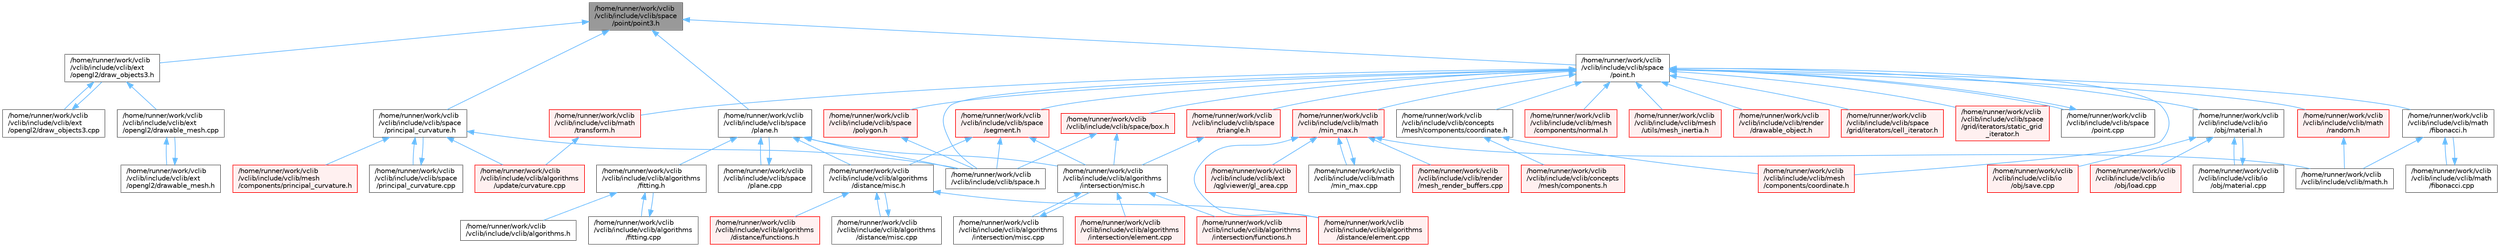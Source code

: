 digraph "/home/runner/work/vclib/vclib/include/vclib/space/point/point3.h"
{
 // LATEX_PDF_SIZE
  bgcolor="transparent";
  edge [fontname=Helvetica,fontsize=10,labelfontname=Helvetica,labelfontsize=10];
  node [fontname=Helvetica,fontsize=10,shape=box,height=0.2,width=0.4];
  Node1 [label="/home/runner/work/vclib\l/vclib/include/vclib/space\l/point/point3.h",height=0.2,width=0.4,color="gray40", fillcolor="grey60", style="filled", fontcolor="black",tooltip=" "];
  Node1 -> Node2 [dir="back",color="steelblue1",style="solid"];
  Node2 [label="/home/runner/work/vclib\l/vclib/include/vclib/ext\l/opengl2/draw_objects3.h",height=0.2,width=0.4,color="grey40", fillcolor="white", style="filled",URL="$draw__objects3_8h.html",tooltip=" "];
  Node2 -> Node3 [dir="back",color="steelblue1",style="solid"];
  Node3 [label="/home/runner/work/vclib\l/vclib/include/vclib/ext\l/opengl2/draw_objects3.cpp",height=0.2,width=0.4,color="grey40", fillcolor="white", style="filled",URL="$draw__objects3_8cpp.html",tooltip=" "];
  Node3 -> Node2 [dir="back",color="steelblue1",style="solid"];
  Node2 -> Node4 [dir="back",color="steelblue1",style="solid"];
  Node4 [label="/home/runner/work/vclib\l/vclib/include/vclib/ext\l/opengl2/drawable_mesh.cpp",height=0.2,width=0.4,color="grey40", fillcolor="white", style="filled",URL="$drawable__mesh_8cpp.html",tooltip=" "];
  Node4 -> Node5 [dir="back",color="steelblue1",style="solid"];
  Node5 [label="/home/runner/work/vclib\l/vclib/include/vclib/ext\l/opengl2/drawable_mesh.h",height=0.2,width=0.4,color="grey40", fillcolor="white", style="filled",URL="$drawable__mesh_8h.html",tooltip=" "];
  Node5 -> Node4 [dir="back",color="steelblue1",style="solid"];
  Node1 -> Node6 [dir="back",color="steelblue1",style="solid"];
  Node6 [label="/home/runner/work/vclib\l/vclib/include/vclib/space\l/plane.h",height=0.2,width=0.4,color="grey40", fillcolor="white", style="filled",URL="$space_2plane_8h.html",tooltip=" "];
  Node6 -> Node7 [dir="back",color="steelblue1",style="solid"];
  Node7 [label="/home/runner/work/vclib\l/vclib/include/vclib/algorithms\l/distance/misc.h",height=0.2,width=0.4,color="grey40", fillcolor="white", style="filled",URL="$distance_2misc_8h.html",tooltip=" "];
  Node7 -> Node8 [dir="back",color="steelblue1",style="solid"];
  Node8 [label="/home/runner/work/vclib\l/vclib/include/vclib/algorithms\l/distance/element.cpp",height=0.2,width=0.4,color="red", fillcolor="#FFF0F0", style="filled",URL="$algorithms_2distance_2element_8cpp.html",tooltip=" "];
  Node7 -> Node10 [dir="back",color="steelblue1",style="solid"];
  Node10 [label="/home/runner/work/vclib\l/vclib/include/vclib/algorithms\l/distance/functions.h",height=0.2,width=0.4,color="red", fillcolor="#FFF0F0", style="filled",URL="$distance_2functions_8h.html",tooltip=" "];
  Node7 -> Node26 [dir="back",color="steelblue1",style="solid"];
  Node26 [label="/home/runner/work/vclib\l/vclib/include/vclib/algorithms\l/distance/misc.cpp",height=0.2,width=0.4,color="grey40", fillcolor="white", style="filled",URL="$distance_2misc_8cpp.html",tooltip=" "];
  Node26 -> Node7 [dir="back",color="steelblue1",style="solid"];
  Node6 -> Node27 [dir="back",color="steelblue1",style="solid"];
  Node27 [label="/home/runner/work/vclib\l/vclib/include/vclib/algorithms\l/fitting.h",height=0.2,width=0.4,color="grey40", fillcolor="white", style="filled",URL="$fitting_8h.html",tooltip=" "];
  Node27 -> Node12 [dir="back",color="steelblue1",style="solid"];
  Node12 [label="/home/runner/work/vclib\l/vclib/include/vclib/algorithms.h",height=0.2,width=0.4,color="grey40", fillcolor="white", style="filled",URL="$algorithms_8h.html",tooltip=" "];
  Node27 -> Node28 [dir="back",color="steelblue1",style="solid"];
  Node28 [label="/home/runner/work/vclib\l/vclib/include/vclib/algorithms\l/fitting.cpp",height=0.2,width=0.4,color="grey40", fillcolor="white", style="filled",URL="$fitting_8cpp.html",tooltip=" "];
  Node28 -> Node27 [dir="back",color="steelblue1",style="solid"];
  Node6 -> Node29 [dir="back",color="steelblue1",style="solid"];
  Node29 [label="/home/runner/work/vclib\l/vclib/include/vclib/algorithms\l/intersection/misc.h",height=0.2,width=0.4,color="grey40", fillcolor="white", style="filled",URL="$intersection_2misc_8h.html",tooltip=" "];
  Node29 -> Node30 [dir="back",color="steelblue1",style="solid"];
  Node30 [label="/home/runner/work/vclib\l/vclib/include/vclib/algorithms\l/intersection/element.cpp",height=0.2,width=0.4,color="red", fillcolor="#FFF0F0", style="filled",URL="$algorithms_2intersection_2element_8cpp.html",tooltip=" "];
  Node29 -> Node32 [dir="back",color="steelblue1",style="solid"];
  Node32 [label="/home/runner/work/vclib\l/vclib/include/vclib/algorithms\l/intersection/functions.h",height=0.2,width=0.4,color="red", fillcolor="#FFF0F0", style="filled",URL="$intersection_2functions_8h.html",tooltip=" "];
  Node29 -> Node36 [dir="back",color="steelblue1",style="solid"];
  Node36 [label="/home/runner/work/vclib\l/vclib/include/vclib/algorithms\l/intersection/misc.cpp",height=0.2,width=0.4,color="grey40", fillcolor="white", style="filled",URL="$intersection_2misc_8cpp.html",tooltip=" "];
  Node36 -> Node29 [dir="back",color="steelblue1",style="solid"];
  Node6 -> Node22 [dir="back",color="steelblue1",style="solid"];
  Node22 [label="/home/runner/work/vclib\l/vclib/include/vclib/space.h",height=0.2,width=0.4,color="grey40", fillcolor="white", style="filled",URL="$space_8h.html",tooltip=" "];
  Node6 -> Node37 [dir="back",color="steelblue1",style="solid"];
  Node37 [label="/home/runner/work/vclib\l/vclib/include/vclib/space\l/plane.cpp",height=0.2,width=0.4,color="grey40", fillcolor="white", style="filled",URL="$plane_8cpp.html",tooltip=" "];
  Node37 -> Node6 [dir="back",color="steelblue1",style="solid"];
  Node1 -> Node38 [dir="back",color="steelblue1",style="solid"];
  Node38 [label="/home/runner/work/vclib\l/vclib/include/vclib/space\l/point.h",height=0.2,width=0.4,color="grey40", fillcolor="white", style="filled",URL="$space_2point_8h.html",tooltip=" "];
  Node38 -> Node39 [dir="back",color="steelblue1",style="solid"];
  Node39 [label="/home/runner/work/vclib\l/vclib/include/vclib/concepts\l/mesh/components/coordinate.h",height=0.2,width=0.4,color="grey40", fillcolor="white", style="filled",URL="$concepts_2mesh_2components_2coordinate_8h.html",tooltip=" "];
  Node39 -> Node40 [dir="back",color="steelblue1",style="solid"];
  Node40 [label="/home/runner/work/vclib\l/vclib/include/vclib/concepts\l/mesh/components.h",height=0.2,width=0.4,color="red", fillcolor="#FFF0F0", style="filled",URL="$concepts_2mesh_2components_8h.html",tooltip=" "];
  Node39 -> Node225 [dir="back",color="steelblue1",style="solid"];
  Node225 [label="/home/runner/work/vclib\l/vclib/include/vclib/mesh\l/components/coordinate.h",height=0.2,width=0.4,color="red", fillcolor="#FFF0F0", style="filled",URL="$mesh_2components_2coordinate_8h.html",tooltip=" "];
  Node38 -> Node228 [dir="back",color="steelblue1",style="solid"];
  Node228 [label="/home/runner/work/vclib\l/vclib/include/vclib/io\l/obj/material.h",height=0.2,width=0.4,color="grey40", fillcolor="white", style="filled",URL="$material_8h.html",tooltip=" "];
  Node228 -> Node60 [dir="back",color="steelblue1",style="solid"];
  Node60 [label="/home/runner/work/vclib\l/vclib/include/vclib/io\l/obj/load.cpp",height=0.2,width=0.4,color="red", fillcolor="#FFF0F0", style="filled",URL="$obj_2load_8cpp.html",tooltip=" "];
  Node228 -> Node229 [dir="back",color="steelblue1",style="solid"];
  Node229 [label="/home/runner/work/vclib\l/vclib/include/vclib/io\l/obj/material.cpp",height=0.2,width=0.4,color="grey40", fillcolor="white", style="filled",URL="$material_8cpp.html",tooltip=" "];
  Node229 -> Node228 [dir="back",color="steelblue1",style="solid"];
  Node228 -> Node156 [dir="back",color="steelblue1",style="solid"];
  Node156 [label="/home/runner/work/vclib\l/vclib/include/vclib/io\l/obj/save.cpp",height=0.2,width=0.4,color="red", fillcolor="#FFF0F0", style="filled",URL="$obj_2save_8cpp.html",tooltip=" "];
  Node38 -> Node230 [dir="back",color="steelblue1",style="solid"];
  Node230 [label="/home/runner/work/vclib\l/vclib/include/vclib/math\l/fibonacci.h",height=0.2,width=0.4,color="grey40", fillcolor="white", style="filled",URL="$fibonacci_8h.html",tooltip=" "];
  Node230 -> Node231 [dir="back",color="steelblue1",style="solid"];
  Node231 [label="/home/runner/work/vclib\l/vclib/include/vclib/math.h",height=0.2,width=0.4,color="grey40", fillcolor="white", style="filled",URL="$math_8h.html",tooltip=" "];
  Node230 -> Node232 [dir="back",color="steelblue1",style="solid"];
  Node232 [label="/home/runner/work/vclib\l/vclib/include/vclib/math\l/fibonacci.cpp",height=0.2,width=0.4,color="grey40", fillcolor="white", style="filled",URL="$fibonacci_8cpp.html",tooltip=" "];
  Node232 -> Node230 [dir="back",color="steelblue1",style="solid"];
  Node38 -> Node233 [dir="back",color="steelblue1",style="solid"];
  Node233 [label="/home/runner/work/vclib\l/vclib/include/vclib/math\l/min_max.h",height=0.2,width=0.4,color="red", fillcolor="#FFF0F0", style="filled",URL="$min__max_8h.html",tooltip=" "];
  Node233 -> Node8 [dir="back",color="steelblue1",style="solid"];
  Node233 -> Node234 [dir="back",color="steelblue1",style="solid"];
  Node234 [label="/home/runner/work/vclib\l/vclib/include/vclib/ext\l/qglviewer/gl_area.cpp",height=0.2,width=0.4,color="red", fillcolor="#FFF0F0", style="filled",URL="$gl__area_8cpp.html",tooltip=" "];
  Node233 -> Node231 [dir="back",color="steelblue1",style="solid"];
  Node233 -> Node236 [dir="back",color="steelblue1",style="solid"];
  Node236 [label="/home/runner/work/vclib\l/vclib/include/vclib/math\l/min_max.cpp",height=0.2,width=0.4,color="grey40", fillcolor="white", style="filled",URL="$min__max_8cpp.html",tooltip=" "];
  Node236 -> Node233 [dir="back",color="steelblue1",style="solid"];
  Node233 -> Node85 [dir="back",color="steelblue1",style="solid"];
  Node85 [label="/home/runner/work/vclib\l/vclib/include/vclib/render\l/mesh_render_buffers.cpp",height=0.2,width=0.4,color="red", fillcolor="#FFF0F0", style="filled",URL="$mesh__render__buffers_8cpp.html",tooltip=" "];
  Node38 -> Node248 [dir="back",color="steelblue1",style="solid"];
  Node248 [label="/home/runner/work/vclib\l/vclib/include/vclib/math\l/random.h",height=0.2,width=0.4,color="red", fillcolor="#FFF0F0", style="filled",URL="$random_8h.html",tooltip=" "];
  Node248 -> Node231 [dir="back",color="steelblue1",style="solid"];
  Node38 -> Node250 [dir="back",color="steelblue1",style="solid"];
  Node250 [label="/home/runner/work/vclib\l/vclib/include/vclib/math\l/transform.h",height=0.2,width=0.4,color="red", fillcolor="#FFF0F0", style="filled",URL="$math_2transform_8h.html",tooltip=" "];
  Node250 -> Node19 [dir="back",color="steelblue1",style="solid"];
  Node19 [label="/home/runner/work/vclib\l/vclib/include/vclib/algorithms\l/update/curvature.cpp",height=0.2,width=0.4,color="red", fillcolor="#FFF0F0", style="filled",URL="$curvature_8cpp.html",tooltip=" "];
  Node38 -> Node225 [dir="back",color="steelblue1",style="solid"];
  Node38 -> Node252 [dir="back",color="steelblue1",style="solid"];
  Node252 [label="/home/runner/work/vclib\l/vclib/include/vclib/mesh\l/components/normal.h",height=0.2,width=0.4,color="red", fillcolor="#FFF0F0", style="filled",URL="$mesh_2components_2normal_8h.html",tooltip=" "];
  Node38 -> Node78 [dir="back",color="steelblue1",style="solid"];
  Node78 [label="/home/runner/work/vclib\l/vclib/include/vclib/mesh\l/utils/mesh_inertia.h",height=0.2,width=0.4,color="red", fillcolor="#FFF0F0", style="filled",URL="$mesh__inertia_8h.html",tooltip=" "];
  Node38 -> Node256 [dir="back",color="steelblue1",style="solid"];
  Node256 [label="/home/runner/work/vclib\l/vclib/include/vclib/render\l/drawable_object.h",height=0.2,width=0.4,color="red", fillcolor="#FFF0F0", style="filled",URL="$drawable__object_8h.html",tooltip=" "];
  Node38 -> Node22 [dir="back",color="steelblue1",style="solid"];
  Node38 -> Node238 [dir="back",color="steelblue1",style="solid"];
  Node238 [label="/home/runner/work/vclib\l/vclib/include/vclib/space/box.h",height=0.2,width=0.4,color="red", fillcolor="#FFF0F0", style="filled",URL="$space_2box_8h.html",tooltip=" "];
  Node238 -> Node29 [dir="back",color="steelblue1",style="solid"];
  Node238 -> Node22 [dir="back",color="steelblue1",style="solid"];
  Node38 -> Node264 [dir="back",color="steelblue1",style="solid"];
  Node264 [label="/home/runner/work/vclib\l/vclib/include/vclib/space\l/grid/iterators/cell_iterator.h",height=0.2,width=0.4,color="red", fillcolor="#FFF0F0", style="filled",URL="$cell__iterator_8h.html",tooltip=" "];
  Node38 -> Node266 [dir="back",color="steelblue1",style="solid"];
  Node266 [label="/home/runner/work/vclib\l/vclib/include/vclib/space\l/grid/iterators/static_grid\l_iterator.h",height=0.2,width=0.4,color="red", fillcolor="#FFF0F0", style="filled",URL="$static__grid__iterator_8h.html",tooltip=" "];
  Node38 -> Node268 [dir="back",color="steelblue1",style="solid"];
  Node268 [label="/home/runner/work/vclib\l/vclib/include/vclib/space\l/point.cpp",height=0.2,width=0.4,color="grey40", fillcolor="white", style="filled",URL="$point_8cpp.html",tooltip=" "];
  Node268 -> Node38 [dir="back",color="steelblue1",style="solid"];
  Node38 -> Node217 [dir="back",color="steelblue1",style="solid"];
  Node217 [label="/home/runner/work/vclib\l/vclib/include/vclib/space\l/polygon.h",height=0.2,width=0.4,color="red", fillcolor="#FFF0F0", style="filled",URL="$space_2polygon_8h.html",tooltip=" "];
  Node217 -> Node22 [dir="back",color="steelblue1",style="solid"];
  Node38 -> Node269 [dir="back",color="steelblue1",style="solid"];
  Node269 [label="/home/runner/work/vclib\l/vclib/include/vclib/space\l/segment.h",height=0.2,width=0.4,color="red", fillcolor="#FFF0F0", style="filled",URL="$space_2segment_8h.html",tooltip=" "];
  Node269 -> Node7 [dir="back",color="steelblue1",style="solid"];
  Node269 -> Node29 [dir="back",color="steelblue1",style="solid"];
  Node269 -> Node22 [dir="back",color="steelblue1",style="solid"];
  Node38 -> Node271 [dir="back",color="steelblue1",style="solid"];
  Node271 [label="/home/runner/work/vclib\l/vclib/include/vclib/space\l/triangle.h",height=0.2,width=0.4,color="red", fillcolor="#FFF0F0", style="filled",URL="$space_2triangle_8h.html",tooltip=" "];
  Node271 -> Node29 [dir="back",color="steelblue1",style="solid"];
  Node1 -> Node275 [dir="back",color="steelblue1",style="solid"];
  Node275 [label="/home/runner/work/vclib\l/vclib/include/vclib/space\l/principal_curvature.h",height=0.2,width=0.4,color="grey40", fillcolor="white", style="filled",URL="$space_2principal__curvature_8h.html",tooltip=" "];
  Node275 -> Node19 [dir="back",color="steelblue1",style="solid"];
  Node275 -> Node276 [dir="back",color="steelblue1",style="solid"];
  Node276 [label="/home/runner/work/vclib\l/vclib/include/vclib/mesh\l/components/principal_curvature.h",height=0.2,width=0.4,color="red", fillcolor="#FFF0F0", style="filled",URL="$mesh_2components_2principal__curvature_8h.html",tooltip=" "];
  Node275 -> Node22 [dir="back",color="steelblue1",style="solid"];
  Node275 -> Node278 [dir="back",color="steelblue1",style="solid"];
  Node278 [label="/home/runner/work/vclib\l/vclib/include/vclib/space\l/principal_curvature.cpp",height=0.2,width=0.4,color="grey40", fillcolor="white", style="filled",URL="$space_2principal__curvature_8cpp.html",tooltip=" "];
  Node278 -> Node275 [dir="back",color="steelblue1",style="solid"];
}
